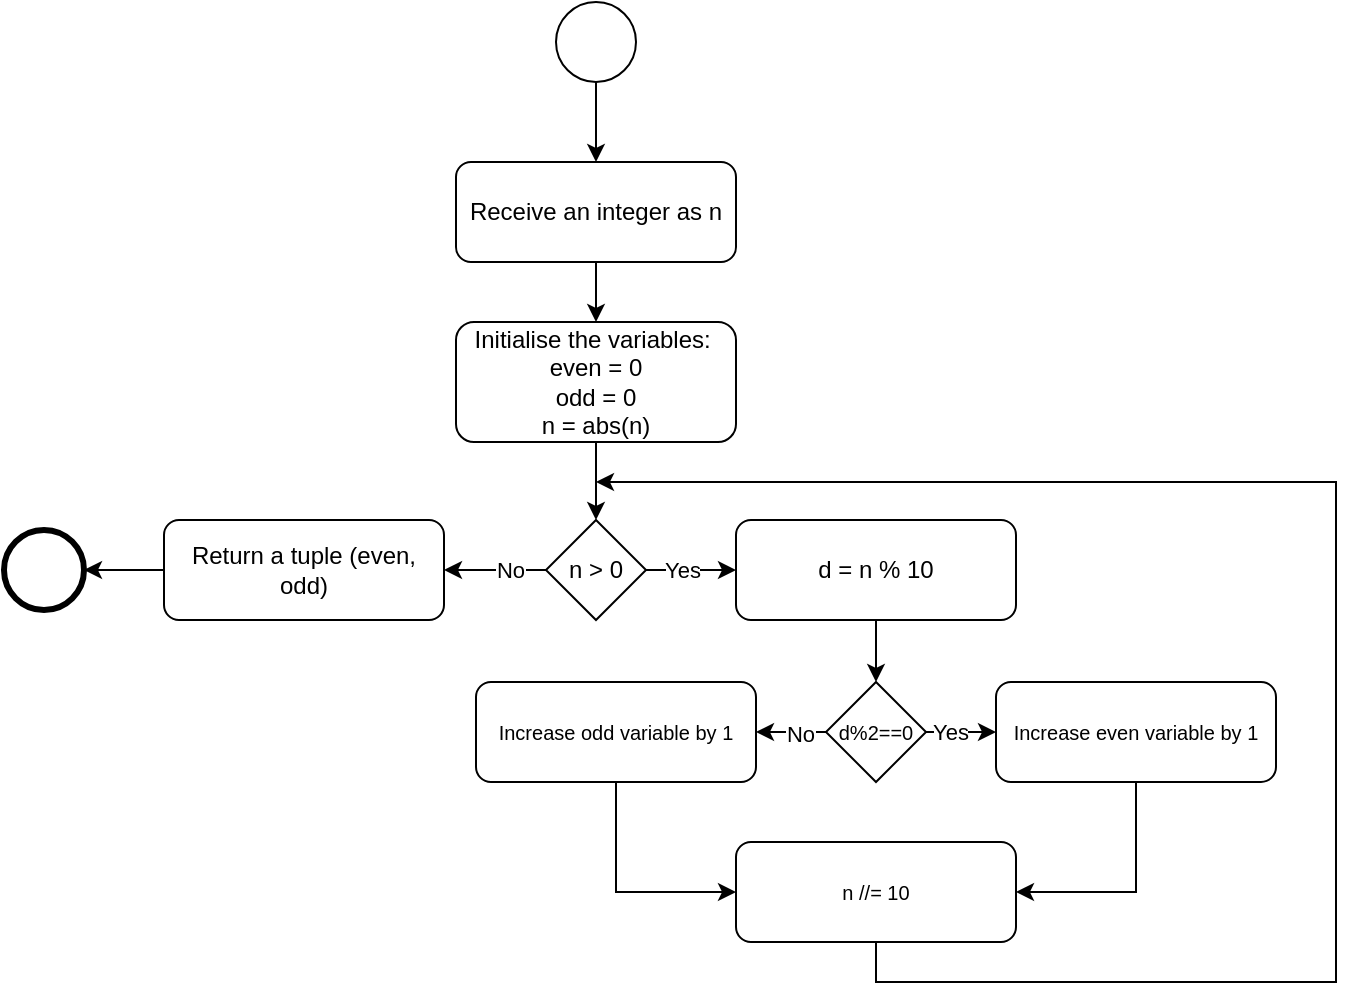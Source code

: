 <mxfile version="25.0.1">
  <diagram name="Page-1" id="gcOh2L13ghurHqlArtQZ">
    <mxGraphModel dx="989" dy="570" grid="1" gridSize="10" guides="1" tooltips="1" connect="1" arrows="1" fold="1" page="1" pageScale="1" pageWidth="827" pageHeight="1169" background="#ffffff" math="0" shadow="0">
      <root>
        <mxCell id="0" />
        <mxCell id="1" parent="0" />
        <mxCell id="VRNMHvbQ2h5_KSJw3uvR-1" value="" style="ellipse;whiteSpace=wrap;html=1;aspect=fixed;" parent="1" vertex="1">
          <mxGeometry x="280" y="200" width="40" height="40" as="geometry" />
        </mxCell>
        <mxCell id="VRNMHvbQ2h5_KSJw3uvR-2" value="Receive an integer as n" style="rounded=1;whiteSpace=wrap;html=1;" parent="1" vertex="1">
          <mxGeometry x="230" y="280" width="140" height="50" as="geometry" />
        </mxCell>
        <mxCell id="uvgIFms-rv46Gu-G6dfy-2" style="edgeStyle=orthogonalEdgeStyle;rounded=0;orthogonalLoop=1;jettySize=auto;html=1;exitX=0.5;exitY=1;exitDx=0;exitDy=0;entryX=0.5;entryY=0;entryDx=0;entryDy=0;" edge="1" parent="1" source="VRNMHvbQ2h5_KSJw3uvR-3" target="uvgIFms-rv46Gu-G6dfy-4">
          <mxGeometry relative="1" as="geometry">
            <mxPoint x="300" y="448" as="targetPoint" />
          </mxGeometry>
        </mxCell>
        <mxCell id="VRNMHvbQ2h5_KSJw3uvR-3" value="Initialise the variables:&amp;nbsp;&lt;div&gt;even = 0&lt;div&gt;odd = 0&lt;/div&gt;&lt;div&gt;n = abs(n)&lt;/div&gt;&lt;/div&gt;" style="rounded=1;whiteSpace=wrap;html=1;fontSize=12;" parent="1" vertex="1">
          <mxGeometry x="230" y="360" width="140" height="60" as="geometry" />
        </mxCell>
        <mxCell id="VRNMHvbQ2h5_KSJw3uvR-4" value="Return a tuple (even, odd)" style="rounded=1;whiteSpace=wrap;html=1;" parent="1" vertex="1">
          <mxGeometry x="84" y="459" width="140" height="50" as="geometry" />
        </mxCell>
        <mxCell id="VRNMHvbQ2h5_KSJw3uvR-5" value="" style="ellipse;whiteSpace=wrap;html=1;aspect=fixed;strokeWidth=3;" parent="1" vertex="1">
          <mxGeometry x="4" y="464" width="40" height="40" as="geometry" />
        </mxCell>
        <mxCell id="VRNMHvbQ2h5_KSJw3uvR-6" value="" style="endArrow=classic;html=1;rounded=0;exitX=0.5;exitY=1;exitDx=0;exitDy=0;entryX=0.5;entryY=0;entryDx=0;entryDy=0;" parent="1" source="VRNMHvbQ2h5_KSJw3uvR-1" target="VRNMHvbQ2h5_KSJw3uvR-2" edge="1">
          <mxGeometry width="50" height="50" relative="1" as="geometry">
            <mxPoint x="390" y="450" as="sourcePoint" />
            <mxPoint x="440" y="400" as="targetPoint" />
          </mxGeometry>
        </mxCell>
        <mxCell id="VRNMHvbQ2h5_KSJw3uvR-7" value="" style="endArrow=classic;html=1;rounded=0;exitX=0.5;exitY=1;exitDx=0;exitDy=0;entryX=0.5;entryY=0;entryDx=0;entryDy=0;" parent="1" source="VRNMHvbQ2h5_KSJw3uvR-2" target="VRNMHvbQ2h5_KSJw3uvR-3" edge="1">
          <mxGeometry width="50" height="50" relative="1" as="geometry">
            <mxPoint x="310" y="250" as="sourcePoint" />
            <mxPoint x="310" y="290" as="targetPoint" />
          </mxGeometry>
        </mxCell>
        <mxCell id="VRNMHvbQ2h5_KSJw3uvR-8" value="" style="endArrow=classic;html=1;rounded=0;exitX=0;exitY=0.5;exitDx=0;exitDy=0;entryX=1;entryY=0.5;entryDx=0;entryDy=0;" parent="1" source="uvgIFms-rv46Gu-G6dfy-4" target="VRNMHvbQ2h5_KSJw3uvR-4" edge="1">
          <mxGeometry width="50" height="50" relative="1" as="geometry">
            <mxPoint x="190" y="429" as="sourcePoint" />
            <mxPoint x="200" y="389" as="targetPoint" />
          </mxGeometry>
        </mxCell>
        <mxCell id="uvgIFms-rv46Gu-G6dfy-6" value="No" style="edgeLabel;html=1;align=center;verticalAlign=middle;resizable=0;points=[];" vertex="1" connectable="0" parent="VRNMHvbQ2h5_KSJw3uvR-8">
          <mxGeometry x="-0.371" relative="1" as="geometry">
            <mxPoint x="-2" as="offset" />
          </mxGeometry>
        </mxCell>
        <mxCell id="VRNMHvbQ2h5_KSJw3uvR-9" value="" style="endArrow=classic;html=1;rounded=0;exitX=0;exitY=0.5;exitDx=0;exitDy=0;entryX=1;entryY=0.5;entryDx=0;entryDy=0;" parent="1" source="VRNMHvbQ2h5_KSJw3uvR-4" target="VRNMHvbQ2h5_KSJw3uvR-5" edge="1">
          <mxGeometry width="50" height="50" relative="1" as="geometry">
            <mxPoint x="164" y="439" as="sourcePoint" />
            <mxPoint x="164" y="469" as="targetPoint" />
          </mxGeometry>
        </mxCell>
        <mxCell id="uvgIFms-rv46Gu-G6dfy-10" style="edgeStyle=orthogonalEdgeStyle;rounded=0;orthogonalLoop=1;jettySize=auto;html=1;exitX=0.5;exitY=1;exitDx=0;exitDy=0;entryX=0.5;entryY=0;entryDx=0;entryDy=0;" edge="1" parent="1" source="uvgIFms-rv46Gu-G6dfy-3" target="uvgIFms-rv46Gu-G6dfy-9">
          <mxGeometry relative="1" as="geometry" />
        </mxCell>
        <mxCell id="uvgIFms-rv46Gu-G6dfy-3" value="d = n % 10" style="rounded=1;whiteSpace=wrap;html=1;fontSize=12;" vertex="1" parent="1">
          <mxGeometry x="370" y="459" width="140" height="50" as="geometry" />
        </mxCell>
        <mxCell id="uvgIFms-rv46Gu-G6dfy-7" style="edgeStyle=orthogonalEdgeStyle;rounded=0;orthogonalLoop=1;jettySize=auto;html=1;exitX=1;exitY=0.5;exitDx=0;exitDy=0;entryX=0;entryY=0.5;entryDx=0;entryDy=0;" edge="1" parent="1" source="uvgIFms-rv46Gu-G6dfy-4" target="uvgIFms-rv46Gu-G6dfy-3">
          <mxGeometry relative="1" as="geometry" />
        </mxCell>
        <mxCell id="uvgIFms-rv46Gu-G6dfy-8" value="Yes" style="edgeLabel;html=1;align=center;verticalAlign=middle;resizable=0;points=[];" vertex="1" connectable="0" parent="uvgIFms-rv46Gu-G6dfy-7">
          <mxGeometry x="0.009" y="-2" relative="1" as="geometry">
            <mxPoint x="-5" y="-2" as="offset" />
          </mxGeometry>
        </mxCell>
        <mxCell id="uvgIFms-rv46Gu-G6dfy-4" value="n &amp;gt; 0" style="rhombus;whiteSpace=wrap;html=1;" vertex="1" parent="1">
          <mxGeometry x="275" y="459" width="50" height="50" as="geometry" />
        </mxCell>
        <mxCell id="uvgIFms-rv46Gu-G6dfy-13" style="edgeStyle=orthogonalEdgeStyle;rounded=0;orthogonalLoop=1;jettySize=auto;html=1;exitX=0;exitY=0.5;exitDx=0;exitDy=0;entryX=1;entryY=0.5;entryDx=0;entryDy=0;" edge="1" parent="1" source="uvgIFms-rv46Gu-G6dfy-9" target="uvgIFms-rv46Gu-G6dfy-11">
          <mxGeometry relative="1" as="geometry" />
        </mxCell>
        <mxCell id="uvgIFms-rv46Gu-G6dfy-19" value="No" style="edgeLabel;html=1;align=center;verticalAlign=middle;resizable=0;points=[];" vertex="1" connectable="0" parent="uvgIFms-rv46Gu-G6dfy-13">
          <mxGeometry x="-0.459" y="1" relative="1" as="geometry">
            <mxPoint x="-4" as="offset" />
          </mxGeometry>
        </mxCell>
        <mxCell id="uvgIFms-rv46Gu-G6dfy-14" style="edgeStyle=orthogonalEdgeStyle;rounded=0;orthogonalLoop=1;jettySize=auto;html=1;exitX=1;exitY=0.5;exitDx=0;exitDy=0;entryX=0;entryY=0.5;entryDx=0;entryDy=0;" edge="1" parent="1" source="uvgIFms-rv46Gu-G6dfy-9" target="uvgIFms-rv46Gu-G6dfy-12">
          <mxGeometry relative="1" as="geometry" />
        </mxCell>
        <mxCell id="uvgIFms-rv46Gu-G6dfy-20" value="Yes" style="edgeLabel;html=1;align=center;verticalAlign=middle;resizable=0;points=[];" vertex="1" connectable="0" parent="uvgIFms-rv46Gu-G6dfy-14">
          <mxGeometry x="-0.189" relative="1" as="geometry">
            <mxPoint x="-2" as="offset" />
          </mxGeometry>
        </mxCell>
        <mxCell id="uvgIFms-rv46Gu-G6dfy-9" value="d%2==0" style="rhombus;whiteSpace=wrap;html=1;fontSize=10;" vertex="1" parent="1">
          <mxGeometry x="415" y="540" width="50" height="50" as="geometry" />
        </mxCell>
        <mxCell id="uvgIFms-rv46Gu-G6dfy-16" style="edgeStyle=orthogonalEdgeStyle;rounded=0;orthogonalLoop=1;jettySize=auto;html=1;exitX=0.5;exitY=1;exitDx=0;exitDy=0;entryX=0;entryY=0.5;entryDx=0;entryDy=0;" edge="1" parent="1" source="uvgIFms-rv46Gu-G6dfy-11" target="uvgIFms-rv46Gu-G6dfy-15">
          <mxGeometry relative="1" as="geometry" />
        </mxCell>
        <mxCell id="uvgIFms-rv46Gu-G6dfy-11" value="Increase odd variable by 1" style="rounded=1;whiteSpace=wrap;html=1;fontSize=10;" vertex="1" parent="1">
          <mxGeometry x="240" y="540" width="140" height="50" as="geometry" />
        </mxCell>
        <mxCell id="uvgIFms-rv46Gu-G6dfy-17" style="edgeStyle=orthogonalEdgeStyle;rounded=0;orthogonalLoop=1;jettySize=auto;html=1;exitX=0.5;exitY=1;exitDx=0;exitDy=0;entryX=1;entryY=0.5;entryDx=0;entryDy=0;" edge="1" parent="1" source="uvgIFms-rv46Gu-G6dfy-12" target="uvgIFms-rv46Gu-G6dfy-15">
          <mxGeometry relative="1" as="geometry" />
        </mxCell>
        <mxCell id="uvgIFms-rv46Gu-G6dfy-12" value="Increase even variable by 1" style="rounded=1;whiteSpace=wrap;html=1;fontSize=10;" vertex="1" parent="1">
          <mxGeometry x="500" y="540" width="140" height="50" as="geometry" />
        </mxCell>
        <mxCell id="uvgIFms-rv46Gu-G6dfy-18" style="edgeStyle=orthogonalEdgeStyle;rounded=0;orthogonalLoop=1;jettySize=auto;html=1;exitX=0.5;exitY=1;exitDx=0;exitDy=0;" edge="1" parent="1" source="uvgIFms-rv46Gu-G6dfy-15">
          <mxGeometry relative="1" as="geometry">
            <mxPoint x="300" y="440" as="targetPoint" />
            <Array as="points">
              <mxPoint x="440" y="690" />
              <mxPoint x="670" y="690" />
              <mxPoint x="670" y="440" />
            </Array>
          </mxGeometry>
        </mxCell>
        <mxCell id="uvgIFms-rv46Gu-G6dfy-15" value="n //= 10" style="rounded=1;whiteSpace=wrap;html=1;fontSize=10;" vertex="1" parent="1">
          <mxGeometry x="370" y="620" width="140" height="50" as="geometry" />
        </mxCell>
      </root>
    </mxGraphModel>
  </diagram>
</mxfile>
